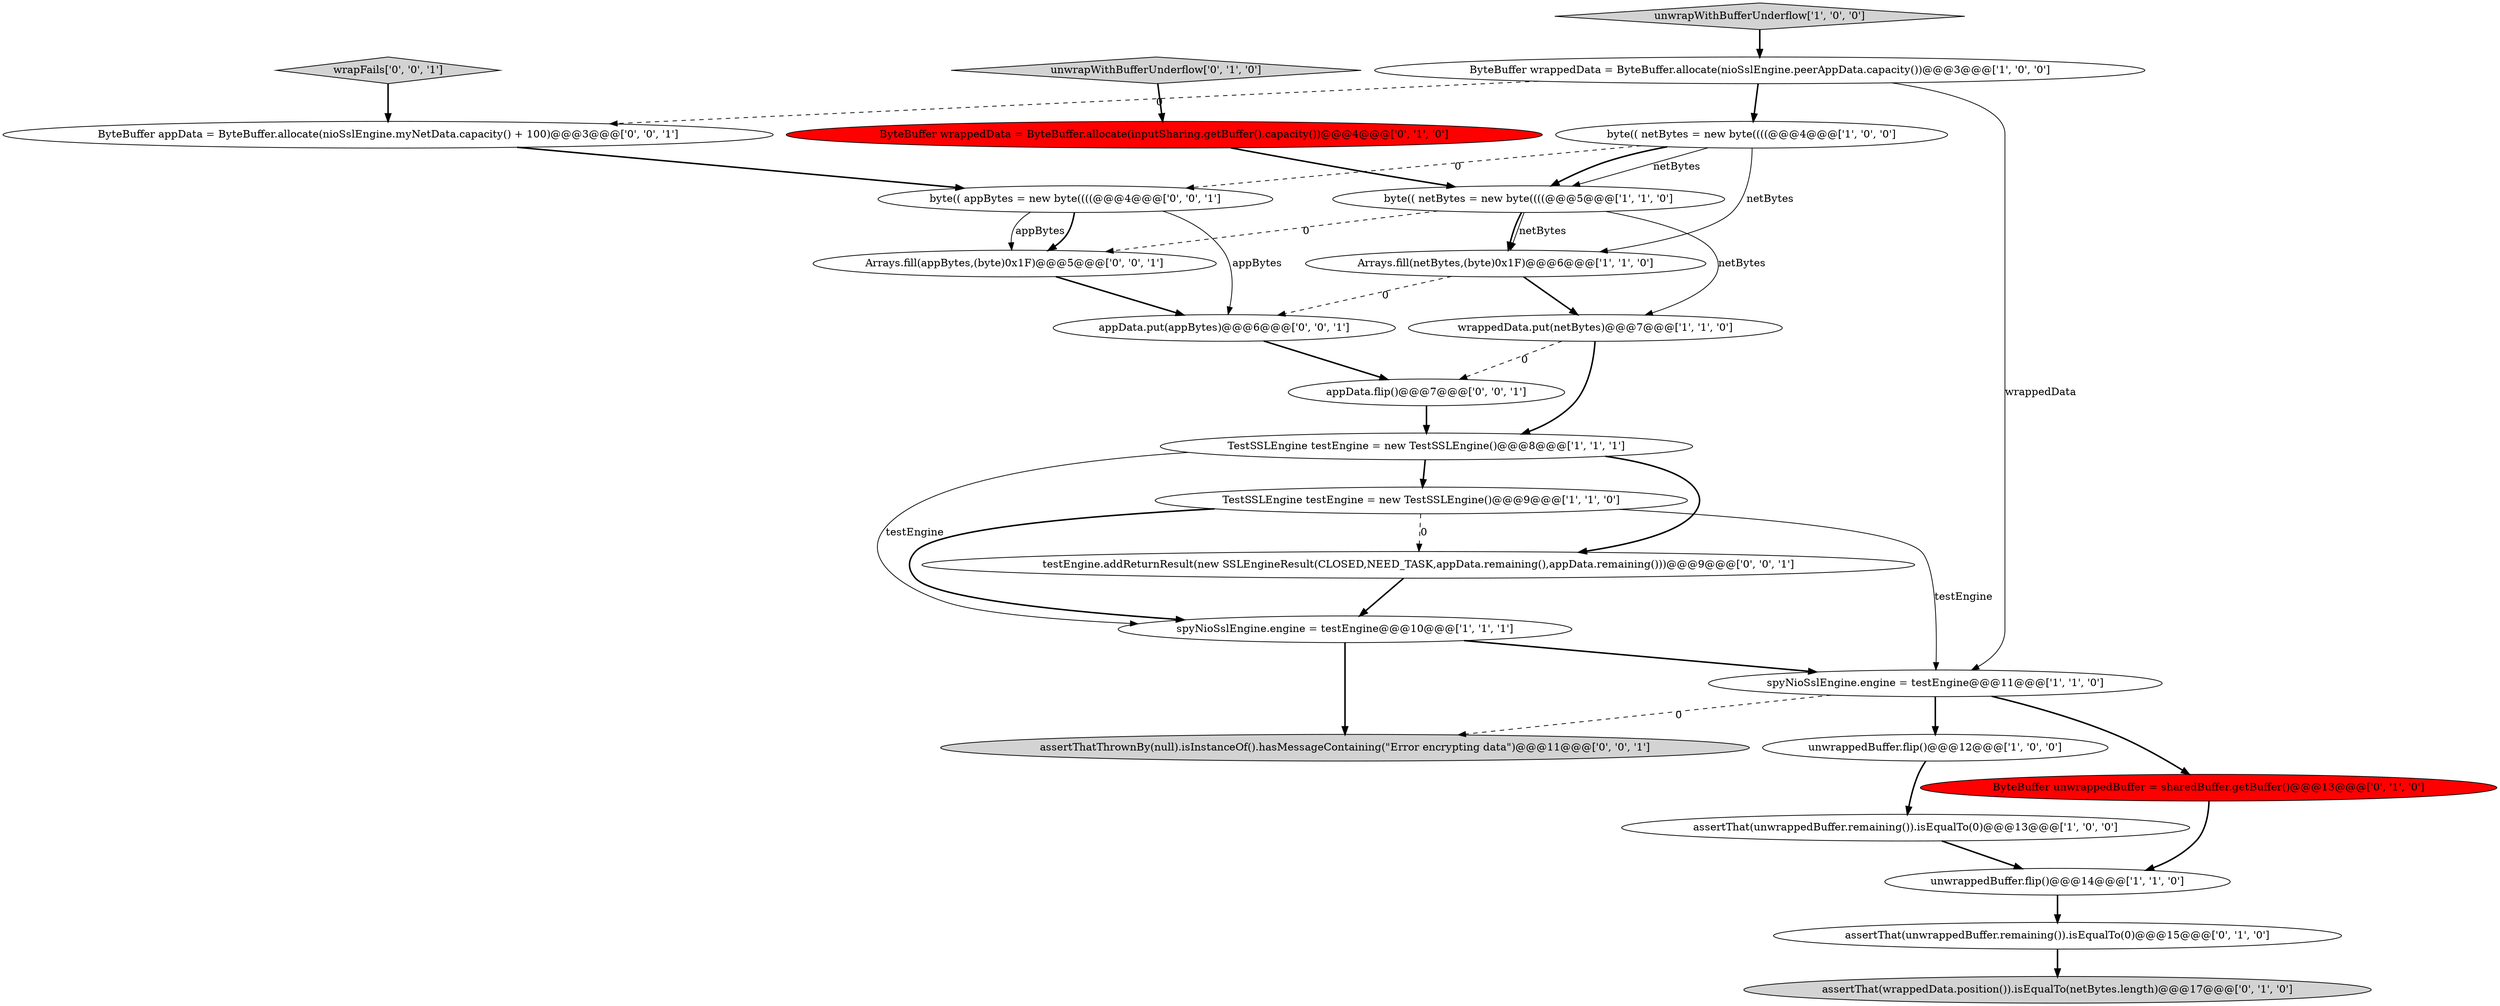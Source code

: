 digraph {
5 [style = filled, label = "Arrays.fill(netBytes,(byte)0x1F)@@@6@@@['1', '1', '0']", fillcolor = white, shape = ellipse image = "AAA0AAABBB1BBB"];
8 [style = filled, label = "byte(( netBytes = new byte((((@@@5@@@['1', '1', '0']", fillcolor = white, shape = ellipse image = "AAA0AAABBB1BBB"];
9 [style = filled, label = "unwrappedBuffer.flip()@@@12@@@['1', '0', '0']", fillcolor = white, shape = ellipse image = "AAA0AAABBB1BBB"];
3 [style = filled, label = "spyNioSslEngine.engine = testEngine@@@10@@@['1', '1', '1']", fillcolor = white, shape = ellipse image = "AAA0AAABBB1BBB"];
25 [style = filled, label = "wrapFails['0', '0', '1']", fillcolor = lightgray, shape = diamond image = "AAA0AAABBB3BBB"];
2 [style = filled, label = "unwrapWithBufferUnderflow['1', '0', '0']", fillcolor = lightgray, shape = diamond image = "AAA0AAABBB1BBB"];
7 [style = filled, label = "byte(( netBytes = new byte((((@@@4@@@['1', '0', '0']", fillcolor = white, shape = ellipse image = "AAA0AAABBB1BBB"];
11 [style = filled, label = "TestSSLEngine testEngine = new TestSSLEngine()@@@9@@@['1', '1', '0']", fillcolor = white, shape = ellipse image = "AAA0AAABBB1BBB"];
13 [style = filled, label = "unwrapWithBufferUnderflow['0', '1', '0']", fillcolor = lightgray, shape = diamond image = "AAA0AAABBB2BBB"];
21 [style = filled, label = "testEngine.addReturnResult(new SSLEngineResult(CLOSED,NEED_TASK,appData.remaining(),appData.remaining()))@@@9@@@['0', '0', '1']", fillcolor = white, shape = ellipse image = "AAA0AAABBB3BBB"];
16 [style = filled, label = "assertThat(unwrappedBuffer.remaining()).isEqualTo(0)@@@15@@@['0', '1', '0']", fillcolor = white, shape = ellipse image = "AAA0AAABBB2BBB"];
15 [style = filled, label = "ByteBuffer wrappedData = ByteBuffer.allocate(inputSharing.getBuffer().capacity())@@@4@@@['0', '1', '0']", fillcolor = red, shape = ellipse image = "AAA1AAABBB2BBB"];
23 [style = filled, label = "ByteBuffer appData = ByteBuffer.allocate(nioSslEngine.myNetData.capacity() + 100)@@@3@@@['0', '0', '1']", fillcolor = white, shape = ellipse image = "AAA0AAABBB3BBB"];
22 [style = filled, label = "byte(( appBytes = new byte((((@@@4@@@['0', '0', '1']", fillcolor = white, shape = ellipse image = "AAA0AAABBB3BBB"];
20 [style = filled, label = "Arrays.fill(appBytes,(byte)0x1F)@@@5@@@['0', '0', '1']", fillcolor = white, shape = ellipse image = "AAA0AAABBB3BBB"];
6 [style = filled, label = "wrappedData.put(netBytes)@@@7@@@['1', '1', '0']", fillcolor = white, shape = ellipse image = "AAA0AAABBB1BBB"];
18 [style = filled, label = "appData.flip()@@@7@@@['0', '0', '1']", fillcolor = white, shape = ellipse image = "AAA0AAABBB3BBB"];
19 [style = filled, label = "assertThatThrownBy(null).isInstanceOf().hasMessageContaining(\"Error encrypting data\")@@@11@@@['0', '0', '1']", fillcolor = lightgray, shape = ellipse image = "AAA0AAABBB3BBB"];
24 [style = filled, label = "appData.put(appBytes)@@@6@@@['0', '0', '1']", fillcolor = white, shape = ellipse image = "AAA0AAABBB3BBB"];
17 [style = filled, label = "assertThat(wrappedData.position()).isEqualTo(netBytes.length)@@@17@@@['0', '1', '0']", fillcolor = lightgray, shape = ellipse image = "AAA0AAABBB2BBB"];
14 [style = filled, label = "ByteBuffer unwrappedBuffer = sharedBuffer.getBuffer()@@@13@@@['0', '1', '0']", fillcolor = red, shape = ellipse image = "AAA1AAABBB2BBB"];
0 [style = filled, label = "TestSSLEngine testEngine = new TestSSLEngine()@@@8@@@['1', '1', '1']", fillcolor = white, shape = ellipse image = "AAA0AAABBB1BBB"];
1 [style = filled, label = "spyNioSslEngine.engine = testEngine@@@11@@@['1', '1', '0']", fillcolor = white, shape = ellipse image = "AAA0AAABBB1BBB"];
4 [style = filled, label = "assertThat(unwrappedBuffer.remaining()).isEqualTo(0)@@@13@@@['1', '0', '0']", fillcolor = white, shape = ellipse image = "AAA0AAABBB1BBB"];
10 [style = filled, label = "ByteBuffer wrappedData = ByteBuffer.allocate(nioSslEngine.peerAppData.capacity())@@@3@@@['1', '0', '0']", fillcolor = white, shape = ellipse image = "AAA0AAABBB1BBB"];
12 [style = filled, label = "unwrappedBuffer.flip()@@@14@@@['1', '1', '0']", fillcolor = white, shape = ellipse image = "AAA0AAABBB1BBB"];
7->5 [style = solid, label="netBytes"];
22->20 [style = solid, label="appBytes"];
3->1 [style = bold, label=""];
25->23 [style = bold, label=""];
9->4 [style = bold, label=""];
1->19 [style = dashed, label="0"];
8->20 [style = dashed, label="0"];
5->24 [style = dashed, label="0"];
8->6 [style = solid, label="netBytes"];
0->11 [style = bold, label=""];
6->0 [style = bold, label=""];
12->16 [style = bold, label=""];
0->21 [style = bold, label=""];
16->17 [style = bold, label=""];
10->1 [style = solid, label="wrappedData"];
7->8 [style = bold, label=""];
2->10 [style = bold, label=""];
24->18 [style = bold, label=""];
10->7 [style = bold, label=""];
1->9 [style = bold, label=""];
0->3 [style = solid, label="testEngine"];
6->18 [style = dashed, label="0"];
23->22 [style = bold, label=""];
5->6 [style = bold, label=""];
8->5 [style = bold, label=""];
22->20 [style = bold, label=""];
3->19 [style = bold, label=""];
11->3 [style = bold, label=""];
14->12 [style = bold, label=""];
22->24 [style = solid, label="appBytes"];
4->12 [style = bold, label=""];
1->14 [style = bold, label=""];
13->15 [style = bold, label=""];
20->24 [style = bold, label=""];
7->8 [style = solid, label="netBytes"];
10->23 [style = dashed, label="0"];
7->22 [style = dashed, label="0"];
15->8 [style = bold, label=""];
18->0 [style = bold, label=""];
11->1 [style = solid, label="testEngine"];
21->3 [style = bold, label=""];
8->5 [style = solid, label="netBytes"];
11->21 [style = dashed, label="0"];
}
